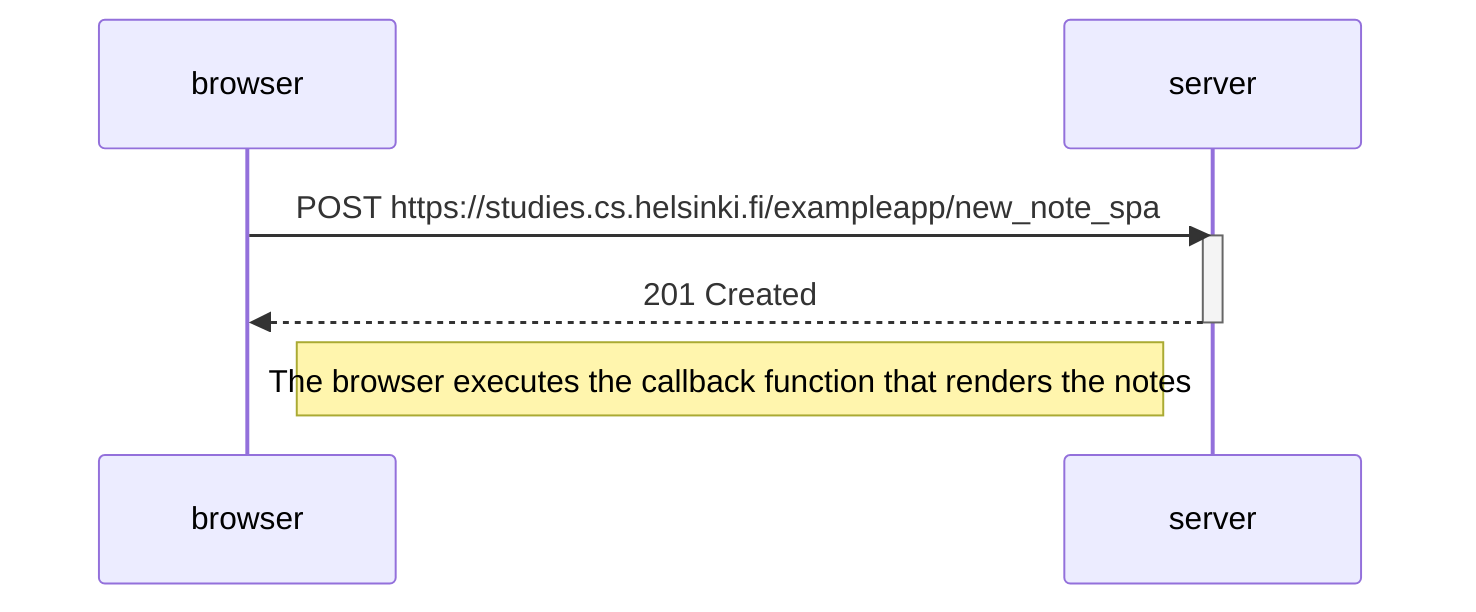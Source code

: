 sequenceDiagram
    participant browser
    participant server

    browser->>server: POST https://studies.cs.helsinki.fi/exampleapp/new_note_spa
    activate server
    server-->>browser: 201 Created
    deactivate server

    Note right of browser: The browser executes the callback function that renders the notes
